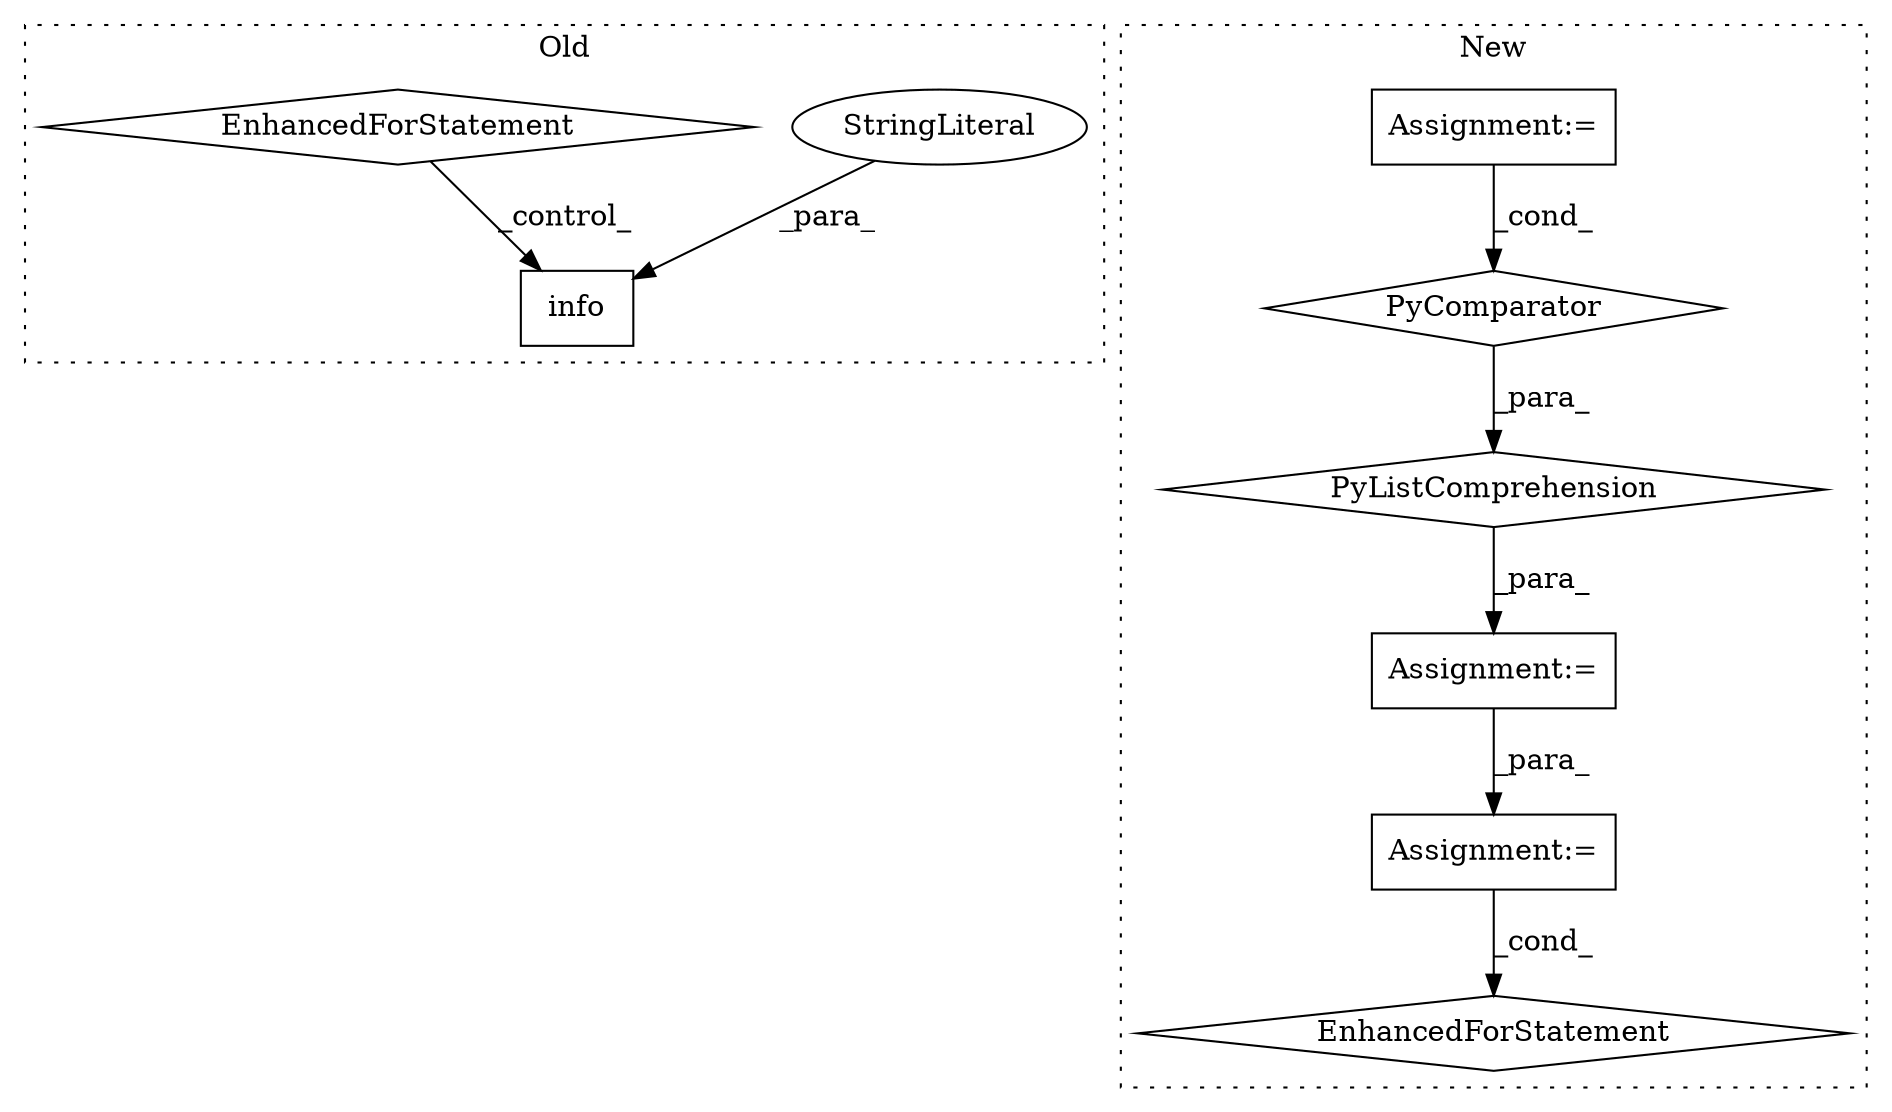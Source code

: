 digraph G {
subgraph cluster0 {
1 [label="info" a="32" s="25312,25354" l="5,1" shape="box"];
6 [label="StringLiteral" a="45" s="25317" l="32" shape="ellipse"];
9 [label="EnhancedForStatement" a="70" s="24722,24797" l="57,2" shape="diamond"];
label = "Old";
style="dotted";
}
subgraph cluster1 {
2 [label="PyListComprehension" a="109" s="24667" l="104" shape="diamond"];
3 [label="PyComparator" a="113" s="24747" l="16" shape="diamond"];
4 [label="Assignment:=" a="7" s="24747" l="16" shape="box"];
5 [label="Assignment:=" a="7" s="24653" l="14" shape="box"];
7 [label="Assignment:=" a="7" s="24777,24850" l="53,2" shape="box"];
8 [label="EnhancedForStatement" a="70" s="24777,24850" l="53,2" shape="diamond"];
label = "New";
style="dotted";
}
2 -> 5 [label="_para_"];
3 -> 2 [label="_para_"];
4 -> 3 [label="_cond_"];
5 -> 7 [label="_para_"];
6 -> 1 [label="_para_"];
7 -> 8 [label="_cond_"];
9 -> 1 [label="_control_"];
}